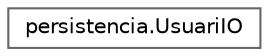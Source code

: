 digraph "Jerarquia Gràfica de la Classe"
{
 // INTERACTIVE_SVG=YES
 // LATEX_PDF_SIZE
  bgcolor="transparent";
  edge [fontname=Helvetica,fontsize=10,labelfontname=Helvetica,labelfontsize=10];
  node [fontname=Helvetica,fontsize=10,shape=box,height=0.2,width=0.4];
  rankdir="LR";
  Node0 [id="Node000000",label="persistencia.UsuariIO",height=0.2,width=0.4,color="grey40", fillcolor="white", style="filled",URL="$classpersistencia_1_1_usuari_i_o.html",tooltip="Gestor de persistència per a usuaris."];
}
